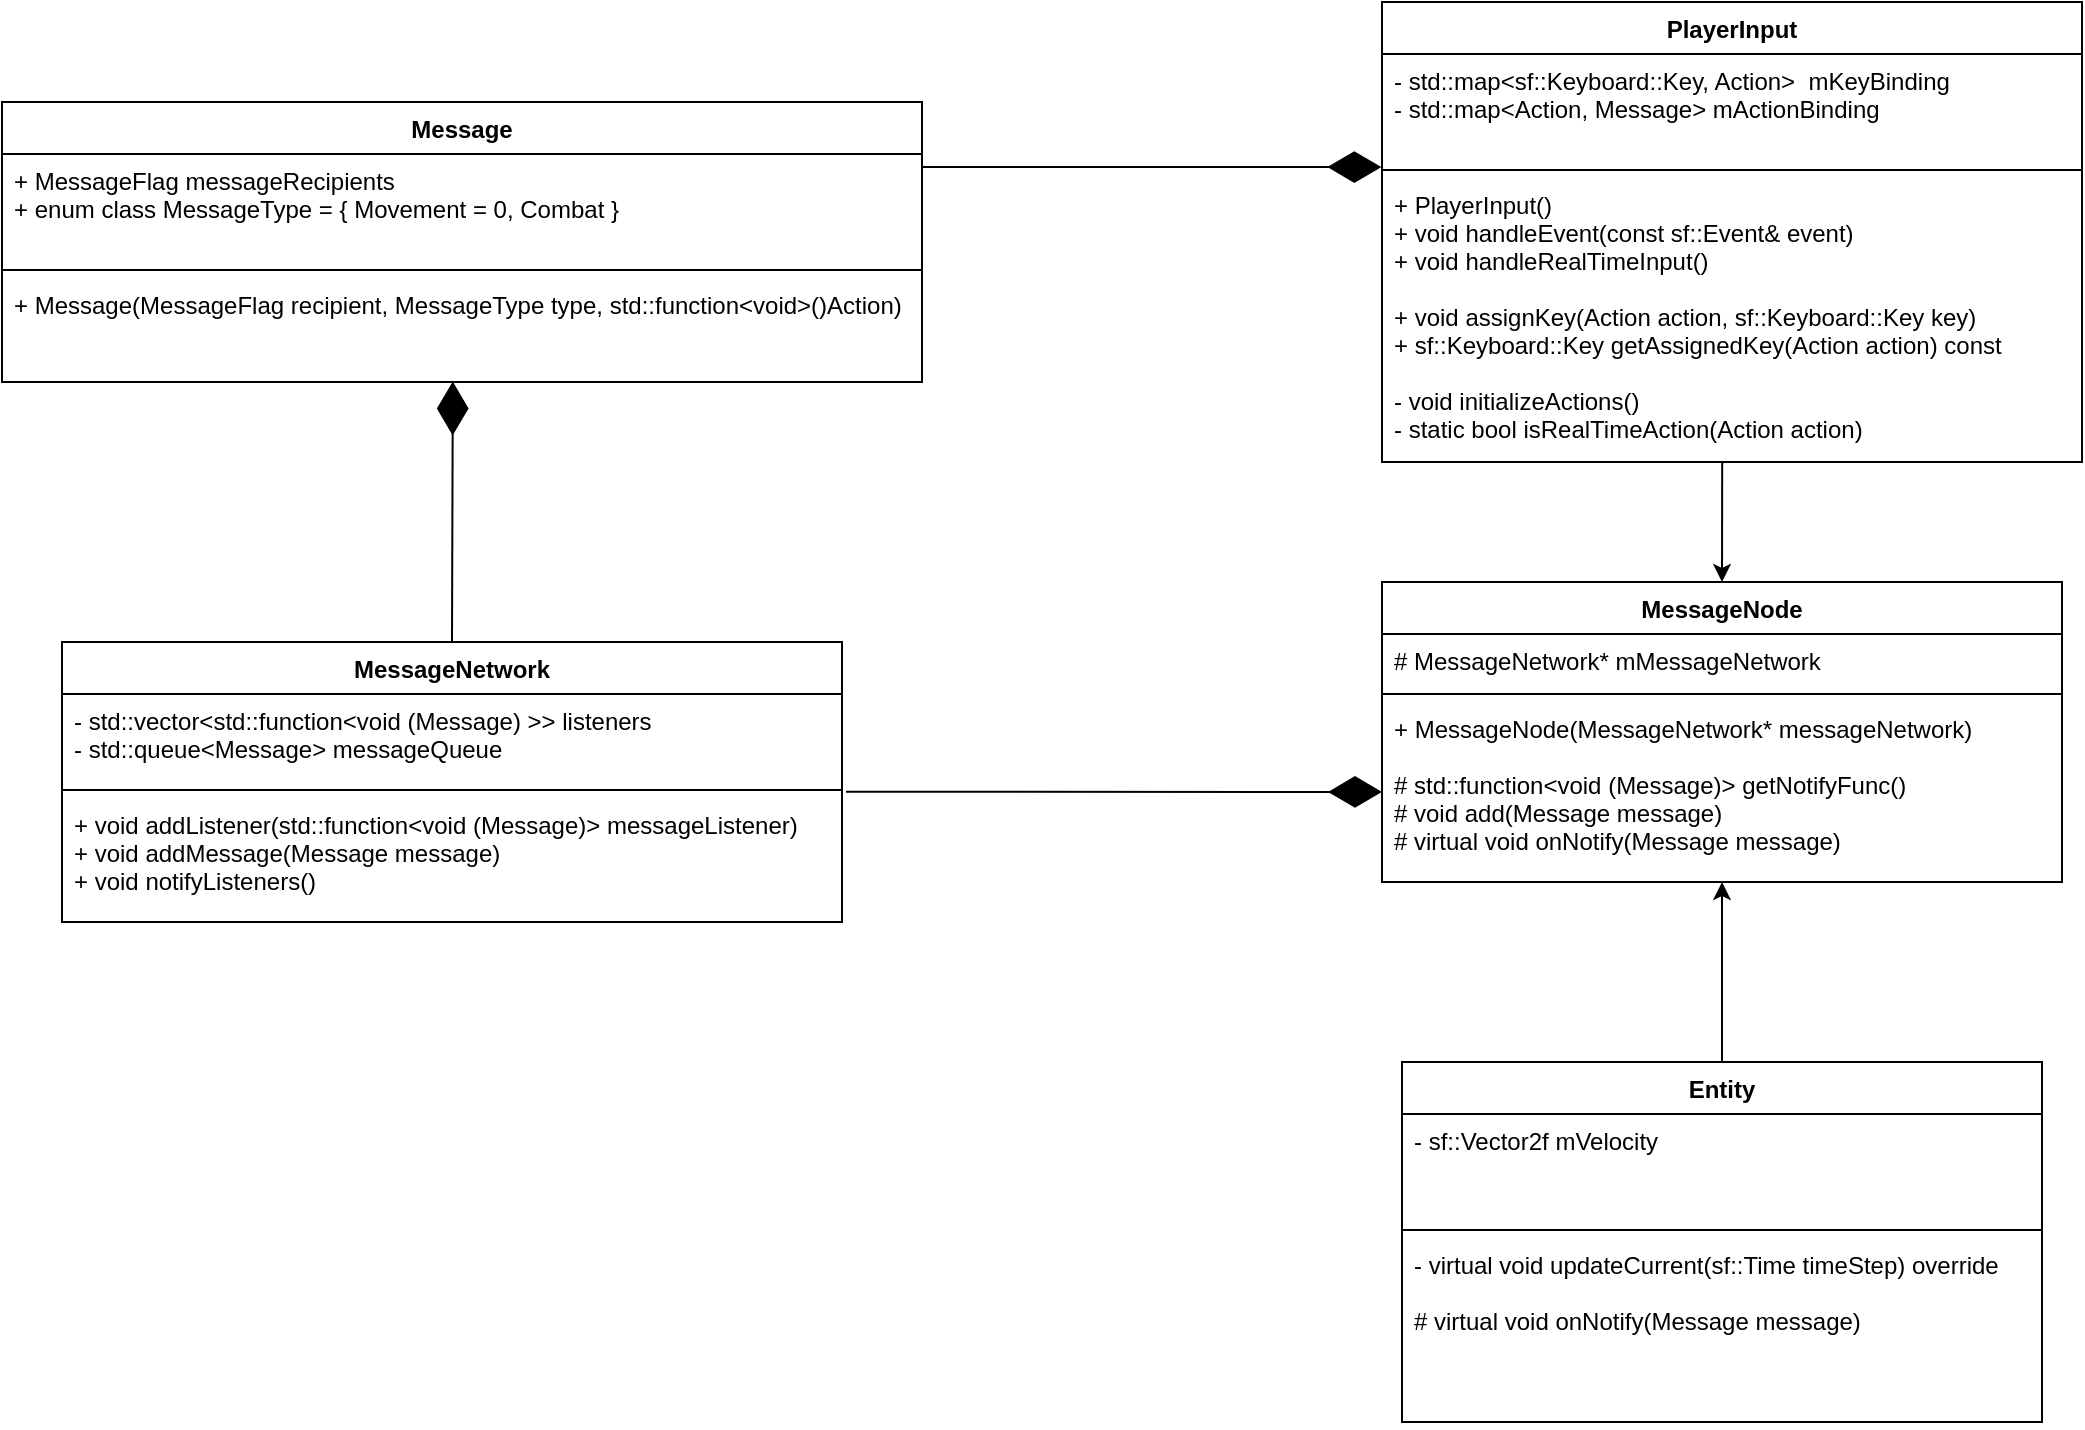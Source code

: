 <mxfile>
    <diagram id="xoYu2vmgQXE8CDIdAVQX" name="Page-1">
        <mxGraphModel dx="1234" dy="1146" grid="1" gridSize="10" guides="1" tooltips="1" connect="1" arrows="1" fold="1" page="1" pageScale="1" pageWidth="1100" pageHeight="850" math="0" shadow="0">
            <root>
                <mxCell id="0"/>
                <mxCell id="1" parent="0"/>
                <mxCell id="2" value="Message" style="swimlane;fontStyle=1;align=center;verticalAlign=top;childLayout=stackLayout;horizontal=1;startSize=26;horizontalStack=0;resizeParent=1;resizeParentMax=0;resizeLast=0;collapsible=1;marginBottom=0;" parent="1" vertex="1">
                    <mxGeometry x="220" y="270" width="460" height="140" as="geometry"/>
                </mxCell>
                <mxCell id="3" value="+ MessageFlag messageRecipients&#10;+ enum class MessageType = { Movement = 0, Combat }" style="text;strokeColor=none;fillColor=none;align=left;verticalAlign=top;spacingLeft=4;spacingRight=4;overflow=hidden;rotatable=0;points=[[0,0.5],[1,0.5]];portConstraint=eastwest;" parent="2" vertex="1">
                    <mxGeometry y="26" width="460" height="54" as="geometry"/>
                </mxCell>
                <mxCell id="4" value="" style="line;strokeWidth=1;fillColor=none;align=left;verticalAlign=middle;spacingTop=-1;spacingLeft=3;spacingRight=3;rotatable=0;labelPosition=right;points=[];portConstraint=eastwest;strokeColor=inherit;" parent="2" vertex="1">
                    <mxGeometry y="80" width="460" height="8" as="geometry"/>
                </mxCell>
                <mxCell id="5" value="+ Message(MessageFlag recipient, MessageType type, std::function&lt;void&gt;()Action)" style="text;strokeColor=none;fillColor=none;align=left;verticalAlign=top;spacingLeft=4;spacingRight=4;overflow=hidden;rotatable=0;points=[[0,0.5],[1,0.5]];portConstraint=eastwest;" parent="2" vertex="1">
                    <mxGeometry y="88" width="460" height="52" as="geometry"/>
                </mxCell>
                <mxCell id="16" value="MessageNetwork" style="swimlane;fontStyle=1;align=center;verticalAlign=top;childLayout=stackLayout;horizontal=1;startSize=26;horizontalStack=0;resizeParent=1;resizeParentMax=0;resizeLast=0;collapsible=1;marginBottom=0;" parent="1" vertex="1">
                    <mxGeometry x="250" y="540" width="390" height="140" as="geometry"/>
                </mxCell>
                <mxCell id="17" value="- std::vector&lt;std::function&lt;void (Message) &gt;&gt; listeners&#10;- std::queue&lt;Message&gt; messageQueue" style="text;strokeColor=none;fillColor=none;align=left;verticalAlign=top;spacingLeft=4;spacingRight=4;overflow=hidden;rotatable=0;points=[[0,0.5],[1,0.5]];portConstraint=eastwest;" parent="16" vertex="1">
                    <mxGeometry y="26" width="390" height="44" as="geometry"/>
                </mxCell>
                <mxCell id="18" value="" style="line;strokeWidth=1;fillColor=none;align=left;verticalAlign=middle;spacingTop=-1;spacingLeft=3;spacingRight=3;rotatable=0;labelPosition=right;points=[];portConstraint=eastwest;strokeColor=inherit;" parent="16" vertex="1">
                    <mxGeometry y="70" width="390" height="8" as="geometry"/>
                </mxCell>
                <mxCell id="19" value="+ void addListener(std::function&lt;void (Message)&gt; messageListener)&#10;+ void addMessage(Message message)&#10;+ void notifyListeners()" style="text;strokeColor=none;fillColor=none;align=left;verticalAlign=top;spacingLeft=4;spacingRight=4;overflow=hidden;rotatable=0;points=[[0,0.5],[1,0.5]];portConstraint=eastwest;" parent="16" vertex="1">
                    <mxGeometry y="78" width="390" height="62" as="geometry"/>
                </mxCell>
                <mxCell id="20" value="" style="endArrow=diamondThin;endFill=1;endSize=24;html=1;entryX=0.49;entryY=0.996;entryDx=0;entryDy=0;entryPerimeter=0;exitX=0.5;exitY=0;exitDx=0;exitDy=0;" parent="1" source="16" target="5" edge="1">
                    <mxGeometry width="160" relative="1" as="geometry">
                        <mxPoint x="390" y="500" as="sourcePoint"/>
                        <mxPoint x="550" y="500" as="targetPoint"/>
                    </mxGeometry>
                </mxCell>
                <mxCell id="22" value="MessageNode" style="swimlane;fontStyle=1;align=center;verticalAlign=top;childLayout=stackLayout;horizontal=1;startSize=26;horizontalStack=0;resizeParent=1;resizeParentMax=0;resizeLast=0;collapsible=1;marginBottom=0;" parent="1" vertex="1">
                    <mxGeometry x="910" y="510" width="340" height="150" as="geometry"/>
                </mxCell>
                <mxCell id="23" value="# MessageNetwork* mMessageNetwork" style="text;strokeColor=none;fillColor=none;align=left;verticalAlign=top;spacingLeft=4;spacingRight=4;overflow=hidden;rotatable=0;points=[[0,0.5],[1,0.5]];portConstraint=eastwest;" parent="22" vertex="1">
                    <mxGeometry y="26" width="340" height="26" as="geometry"/>
                </mxCell>
                <mxCell id="24" value="" style="line;strokeWidth=1;fillColor=none;align=left;verticalAlign=middle;spacingTop=-1;spacingLeft=3;spacingRight=3;rotatable=0;labelPosition=right;points=[];portConstraint=eastwest;strokeColor=inherit;" parent="22" vertex="1">
                    <mxGeometry y="52" width="340" height="8" as="geometry"/>
                </mxCell>
                <mxCell id="25" value="+ MessageNode(MessageNetwork* messageNetwork)&#10;&#10;# std::function&lt;void (Message)&gt; getNotifyFunc()&#10;# void add(Message message)&#10;# virtual void onNotify(Message message)" style="text;strokeColor=none;fillColor=none;align=left;verticalAlign=top;spacingLeft=4;spacingRight=4;overflow=hidden;rotatable=0;points=[[0,0.5],[1,0.5]];portConstraint=eastwest;" parent="22" vertex="1">
                    <mxGeometry y="60" width="340" height="90" as="geometry"/>
                </mxCell>
                <mxCell id="26" value="Entity" style="swimlane;fontStyle=1;align=center;verticalAlign=top;childLayout=stackLayout;horizontal=1;startSize=26;horizontalStack=0;resizeParent=1;resizeParentMax=0;resizeLast=0;collapsible=1;marginBottom=0;" parent="1" vertex="1">
                    <mxGeometry x="920" y="750" width="320" height="180" as="geometry"/>
                </mxCell>
                <mxCell id="27" value="- sf::Vector2f mVelocity" style="text;strokeColor=none;fillColor=none;align=left;verticalAlign=top;spacingLeft=4;spacingRight=4;overflow=hidden;rotatable=0;points=[[0,0.5],[1,0.5]];portConstraint=eastwest;" parent="26" vertex="1">
                    <mxGeometry y="26" width="320" height="54" as="geometry"/>
                </mxCell>
                <mxCell id="28" value="" style="line;strokeWidth=1;fillColor=none;align=left;verticalAlign=middle;spacingTop=-1;spacingLeft=3;spacingRight=3;rotatable=0;labelPosition=right;points=[];portConstraint=eastwest;strokeColor=inherit;" parent="26" vertex="1">
                    <mxGeometry y="80" width="320" height="8" as="geometry"/>
                </mxCell>
                <mxCell id="29" value="- virtual void updateCurrent(sf::Time timeStep) override&#10;&#10;# virtual void onNotify(Message message)" style="text;strokeColor=none;fillColor=none;align=left;verticalAlign=top;spacingLeft=4;spacingRight=4;overflow=hidden;rotatable=0;points=[[0,0.5],[1,0.5]];portConstraint=eastwest;" parent="26" vertex="1">
                    <mxGeometry y="88" width="320" height="92" as="geometry"/>
                </mxCell>
                <mxCell id="31" value="" style="endArrow=diamondThin;endFill=1;endSize=24;html=1;entryX=0;entryY=0.5;entryDx=0;entryDy=0;exitX=1.005;exitY=-0.05;exitDx=0;exitDy=0;exitPerimeter=0;" parent="1" source="19" target="25" edge="1">
                    <mxGeometry width="160" relative="1" as="geometry">
                        <mxPoint x="770" y="670.21" as="sourcePoint"/>
                        <mxPoint x="770.4" y="540.002" as="targetPoint"/>
                    </mxGeometry>
                </mxCell>
                <mxCell id="32" value="" style="endArrow=classic;html=1;exitX=0.5;exitY=0;exitDx=0;exitDy=0;" parent="1" source="26" edge="1">
                    <mxGeometry width="50" height="50" relative="1" as="geometry">
                        <mxPoint x="1050" y="740" as="sourcePoint"/>
                        <mxPoint x="1080" y="660" as="targetPoint"/>
                    </mxGeometry>
                </mxCell>
                <mxCell id="33" value="PlayerInput" style="swimlane;fontStyle=1;align=center;verticalAlign=top;childLayout=stackLayout;horizontal=1;startSize=26;horizontalStack=0;resizeParent=1;resizeParentMax=0;resizeLast=0;collapsible=1;marginBottom=0;" parent="1" vertex="1">
                    <mxGeometry x="910" y="220" width="350" height="230" as="geometry"/>
                </mxCell>
                <mxCell id="34" value="- std::map&lt;sf::Keyboard::Key, Action&gt;  mKeyBinding&#10;- std::map&lt;Action, Message&gt; mActionBinding" style="text;strokeColor=none;fillColor=none;align=left;verticalAlign=top;spacingLeft=4;spacingRight=4;overflow=hidden;rotatable=0;points=[[0,0.5],[1,0.5]];portConstraint=eastwest;" parent="33" vertex="1">
                    <mxGeometry y="26" width="350" height="54" as="geometry"/>
                </mxCell>
                <mxCell id="35" value="" style="line;strokeWidth=1;fillColor=none;align=left;verticalAlign=middle;spacingTop=-1;spacingLeft=3;spacingRight=3;rotatable=0;labelPosition=right;points=[];portConstraint=eastwest;strokeColor=inherit;" parent="33" vertex="1">
                    <mxGeometry y="80" width="350" height="8" as="geometry"/>
                </mxCell>
                <mxCell id="36" value="+ PlayerInput()&#10;+ void handleEvent(const sf::Event&amp; event)&#10;+ void handleRealTimeInput()&#10;&#10;+ void assignKey(Action action, sf::Keyboard::Key key)&#10;+ sf::Keyboard::Key getAssignedKey(Action action) const&#10;&#10;- void initializeActions()&#10;- static bool isRealTimeAction(Action action)" style="text;strokeColor=none;fillColor=none;align=left;verticalAlign=top;spacingLeft=4;spacingRight=4;overflow=hidden;rotatable=0;points=[[0,0.5],[1,0.5]];portConstraint=eastwest;" parent="33" vertex="1">
                    <mxGeometry y="88" width="350" height="142" as="geometry"/>
                </mxCell>
                <mxCell id="38" value="" style="endArrow=classic;html=1;exitX=0.486;exitY=1.001;exitDx=0;exitDy=0;entryX=0.5;entryY=0;entryDx=0;entryDy=0;exitPerimeter=0;" parent="1" source="36" target="22" edge="1">
                    <mxGeometry width="50" height="50" relative="1" as="geometry">
                        <mxPoint x="1100" y="480" as="sourcePoint"/>
                        <mxPoint x="1100" y="390" as="targetPoint"/>
                    </mxGeometry>
                </mxCell>
                <mxCell id="40" value="" style="endArrow=diamondThin;endFill=1;endSize=24;html=1;entryX=-0.001;entryY=0.314;entryDx=0;entryDy=0;entryPerimeter=0;exitX=1;exitY=0.121;exitDx=0;exitDy=0;exitPerimeter=0;" parent="1" source="3" target="35" edge="1">
                    <mxGeometry width="160" relative="1" as="geometry">
                        <mxPoint x="840" y="390.21" as="sourcePoint"/>
                        <mxPoint x="840.4" y="260.002" as="targetPoint"/>
                    </mxGeometry>
                </mxCell>
            </root>
        </mxGraphModel>
    </diagram>
</mxfile>